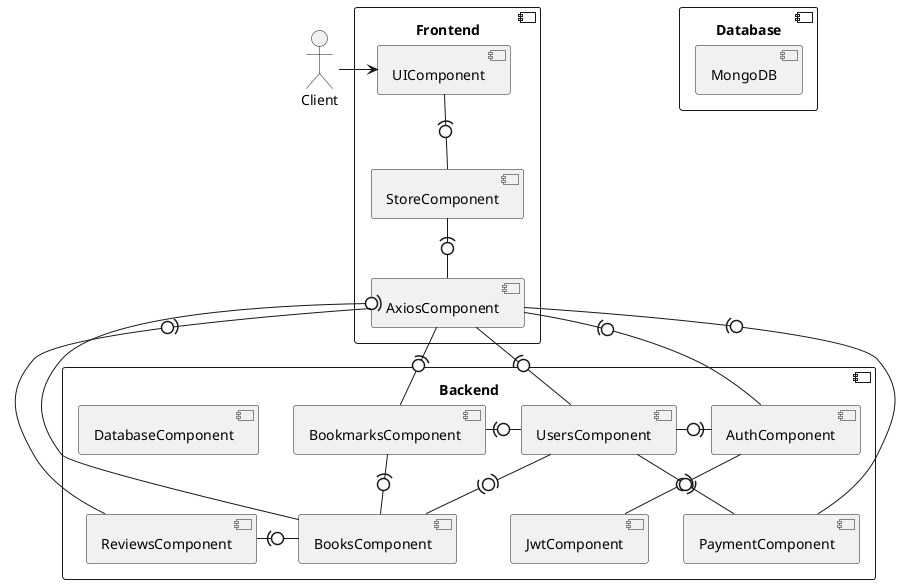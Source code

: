 @startuml
actor Client

component "Frontend"{
  [StoreComponent] as StoreComponent
  [AxiosComponent] as AxiosComponent
  [UIComponent] as UIComponent

  Client -> UIComponent
  UIComponent -down(0- StoreComponent
  StoreComponent -down(0- AxiosComponent
}

component "Backend" {
  [JwtComponent] as JwtComponent
  [AuthComponent] as AuthComponent
  [BooksComponent] as BooksComponent
  [BookmarksComponent] as BookmarksComponent
  [ReviewsComponent] as ReviewsComponent
  [PaymentComponent] as PaymentComponent
  [UsersComponent] as UsersComponent
  [DatabaseComponent] as DatabaseComponent

  [JwtComponent] -up0)- [AuthComponent]
  [UsersComponent] -(0)- [BooksComponent]
  [UsersComponent] -down0)- [PaymentComponent]
  [BooksComponent] -left0)- [ReviewsComponent]
  [UsersComponent] -right0)- [BookmarksComponent]
  [UsersComponent] -left0)- [AuthComponent]
  [BooksComponent] -up0)- [BookmarksComponent]

}

AxiosComponent -(0- AuthComponent
AxiosComponent -(0- BooksComponent
AxiosComponent -(0- BookmarksComponent
AxiosComponent -(0- ReviewsComponent
AxiosComponent -(0- PaymentComponent
AxiosComponent -(0- UsersComponent

component "Database" {
  [MongoDB] as MongoDB
}

@enduml
